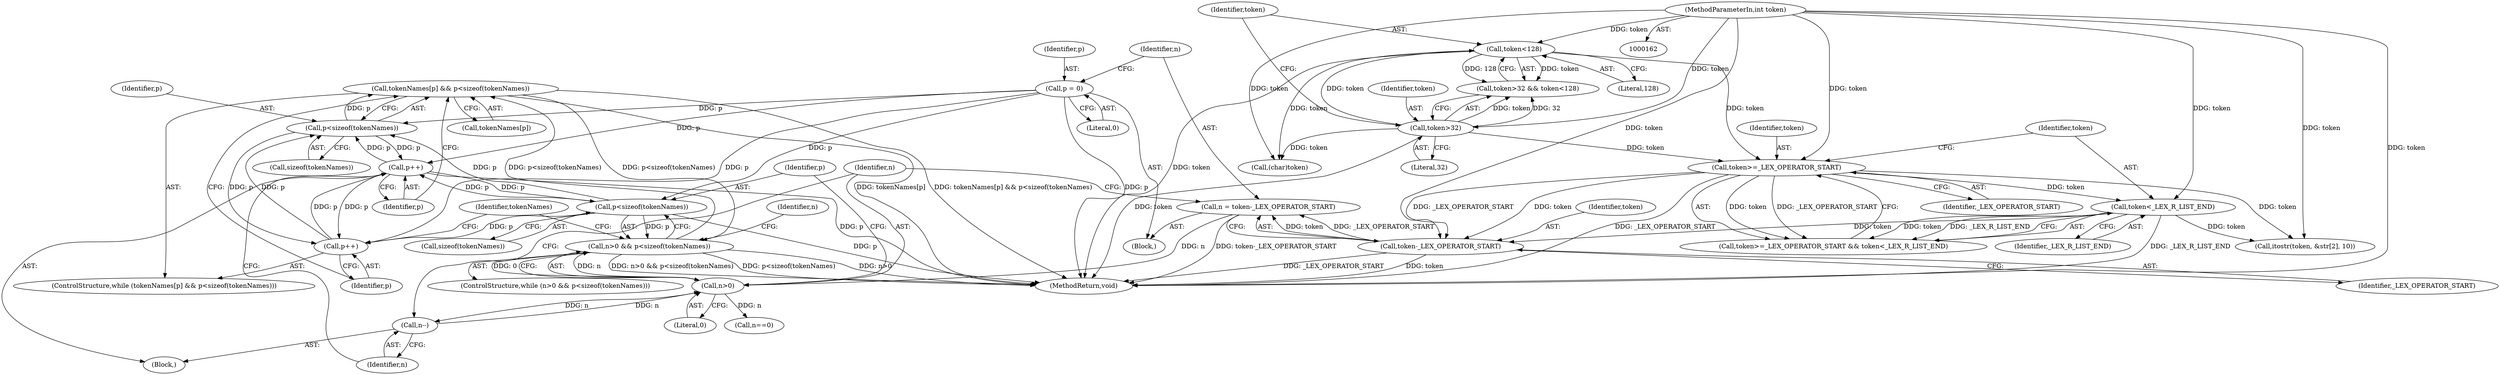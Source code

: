 digraph "0_Espruino_0a7619875bf79877907205f6bee08465b89ff10b_0@API" {
"1000303" [label="(Call,tokenNames[p] && p<sizeof(tokenNames))"];
"1000307" [label="(Call,p<sizeof(tokenNames))"];
"1000297" [label="(Call,p<sizeof(tokenNames))"];
"1000283" [label="(Call,p = 0)"];
"1000313" [label="(Call,p++)"];
"1000311" [label="(Call,p++)"];
"1000293" [label="(Call,n>0 && p<sizeof(tokenNames))"];
"1000294" [label="(Call,n>0)"];
"1000315" [label="(Call,n--)"];
"1000287" [label="(Call,n = token-_LEX_OPERATOR_START)"];
"1000289" [label="(Call,token-_LEX_OPERATOR_START)"];
"1000274" [label="(Call,token>=_LEX_OPERATOR_START)"];
"1000172" [label="(Call,token<128)"];
"1000169" [label="(Call,token>32)"];
"1000163" [label="(MethodParameterIn,int token)"];
"1000277" [label="(Call,token<_LEX_R_LIST_END)"];
"1000303" [label="(Call,tokenNames[p] && p<sizeof(tokenNames))"];
"1000296" [label="(Literal,0)"];
"1000295" [label="(Identifier,n)"];
"1000305" [label="(Identifier,tokenNames)"];
"1000275" [label="(Identifier,token)"];
"1000289" [label="(Call,token-_LEX_OPERATOR_START)"];
"1000307" [label="(Call,p<sizeof(tokenNames))"];
"1000303" [label="(Call,tokenNames[p] && p<sizeof(tokenNames))"];
"1000298" [label="(Identifier,p)"];
"1000169" [label="(Call,token>32)"];
"1000318" [label="(Call,n==0)"];
"1000309" [label="(Call,sizeof(tokenNames))"];
"1000315" [label="(Call,n--)"];
"1000285" [label="(Literal,0)"];
"1000278" [label="(Identifier,token)"];
"1000276" [label="(Identifier,_LEX_OPERATOR_START)"];
"1000274" [label="(Call,token>=_LEX_OPERATOR_START)"];
"1000280" [label="(Block,)"];
"1000312" [label="(Identifier,p)"];
"1000319" [label="(Identifier,n)"];
"1000308" [label="(Identifier,p)"];
"1000174" [label="(Literal,128)"];
"1000311" [label="(Call,p++)"];
"1000273" [label="(Call,token>=_LEX_OPERATOR_START && token<_LEX_R_LIST_END)"];
"1000313" [label="(Call,p++)"];
"1000284" [label="(Identifier,p)"];
"1000292" [label="(ControlStructure,while (n>0 && p<sizeof(tokenNames)))"];
"1000287" [label="(Call,n = token-_LEX_OPERATOR_START)"];
"1000171" [label="(Literal,32)"];
"1000189" [label="(Call,(char)token)"];
"1000304" [label="(Call,tokenNames[p])"];
"1000173" [label="(Identifier,token)"];
"1000302" [label="(ControlStructure,while (tokenNames[p] && p<sizeof(tokenNames)))"];
"1000299" [label="(Call,sizeof(tokenNames))"];
"1000301" [label="(Block,)"];
"1000277" [label="(Call,token<_LEX_R_LIST_END)"];
"1000337" [label="(Call,itostr(token, &str[2], 10))"];
"1000297" [label="(Call,p<sizeof(tokenNames))"];
"1000170" [label="(Identifier,token)"];
"1000279" [label="(Identifier,_LEX_R_LIST_END)"];
"1000291" [label="(Identifier,_LEX_OPERATOR_START)"];
"1000348" [label="(MethodReturn,void)"];
"1000283" [label="(Call,p = 0)"];
"1000293" [label="(Call,n>0 && p<sizeof(tokenNames))"];
"1000290" [label="(Identifier,token)"];
"1000288" [label="(Identifier,n)"];
"1000294" [label="(Call,n>0)"];
"1000168" [label="(Call,token>32 && token<128)"];
"1000163" [label="(MethodParameterIn,int token)"];
"1000316" [label="(Identifier,n)"];
"1000314" [label="(Identifier,p)"];
"1000172" [label="(Call,token<128)"];
"1000303" -> "1000302"  [label="AST: "];
"1000303" -> "1000304"  [label="CFG: "];
"1000303" -> "1000307"  [label="CFG: "];
"1000304" -> "1000303"  [label="AST: "];
"1000307" -> "1000303"  [label="AST: "];
"1000312" -> "1000303"  [label="CFG: "];
"1000314" -> "1000303"  [label="CFG: "];
"1000303" -> "1000348"  [label="DDG: tokenNames[p]"];
"1000303" -> "1000348"  [label="DDG: tokenNames[p] && p<sizeof(tokenNames)"];
"1000303" -> "1000293"  [label="DDG: p<sizeof(tokenNames)"];
"1000307" -> "1000303"  [label="DDG: p"];
"1000293" -> "1000303"  [label="DDG: p<sizeof(tokenNames)"];
"1000307" -> "1000309"  [label="CFG: "];
"1000308" -> "1000307"  [label="AST: "];
"1000309" -> "1000307"  [label="AST: "];
"1000297" -> "1000307"  [label="DDG: p"];
"1000311" -> "1000307"  [label="DDG: p"];
"1000283" -> "1000307"  [label="DDG: p"];
"1000313" -> "1000307"  [label="DDG: p"];
"1000307" -> "1000311"  [label="DDG: p"];
"1000307" -> "1000313"  [label="DDG: p"];
"1000297" -> "1000293"  [label="AST: "];
"1000297" -> "1000299"  [label="CFG: "];
"1000298" -> "1000297"  [label="AST: "];
"1000299" -> "1000297"  [label="AST: "];
"1000293" -> "1000297"  [label="CFG: "];
"1000297" -> "1000348"  [label="DDG: p"];
"1000297" -> "1000293"  [label="DDG: p"];
"1000283" -> "1000297"  [label="DDG: p"];
"1000313" -> "1000297"  [label="DDG: p"];
"1000297" -> "1000311"  [label="DDG: p"];
"1000297" -> "1000313"  [label="DDG: p"];
"1000283" -> "1000280"  [label="AST: "];
"1000283" -> "1000285"  [label="CFG: "];
"1000284" -> "1000283"  [label="AST: "];
"1000285" -> "1000283"  [label="AST: "];
"1000288" -> "1000283"  [label="CFG: "];
"1000283" -> "1000348"  [label="DDG: p"];
"1000283" -> "1000311"  [label="DDG: p"];
"1000283" -> "1000313"  [label="DDG: p"];
"1000313" -> "1000301"  [label="AST: "];
"1000313" -> "1000314"  [label="CFG: "];
"1000314" -> "1000313"  [label="AST: "];
"1000316" -> "1000313"  [label="CFG: "];
"1000313" -> "1000348"  [label="DDG: p"];
"1000313" -> "1000311"  [label="DDG: p"];
"1000311" -> "1000313"  [label="DDG: p"];
"1000311" -> "1000302"  [label="AST: "];
"1000311" -> "1000312"  [label="CFG: "];
"1000312" -> "1000311"  [label="AST: "];
"1000305" -> "1000311"  [label="CFG: "];
"1000293" -> "1000292"  [label="AST: "];
"1000293" -> "1000294"  [label="CFG: "];
"1000294" -> "1000293"  [label="AST: "];
"1000305" -> "1000293"  [label="CFG: "];
"1000319" -> "1000293"  [label="CFG: "];
"1000293" -> "1000348"  [label="DDG: n>0"];
"1000293" -> "1000348"  [label="DDG: n>0 && p<sizeof(tokenNames)"];
"1000293" -> "1000348"  [label="DDG: p<sizeof(tokenNames)"];
"1000294" -> "1000293"  [label="DDG: n"];
"1000294" -> "1000293"  [label="DDG: 0"];
"1000294" -> "1000296"  [label="CFG: "];
"1000295" -> "1000294"  [label="AST: "];
"1000296" -> "1000294"  [label="AST: "];
"1000298" -> "1000294"  [label="CFG: "];
"1000315" -> "1000294"  [label="DDG: n"];
"1000287" -> "1000294"  [label="DDG: n"];
"1000294" -> "1000315"  [label="DDG: n"];
"1000294" -> "1000318"  [label="DDG: n"];
"1000315" -> "1000301"  [label="AST: "];
"1000315" -> "1000316"  [label="CFG: "];
"1000316" -> "1000315"  [label="AST: "];
"1000295" -> "1000315"  [label="CFG: "];
"1000287" -> "1000280"  [label="AST: "];
"1000287" -> "1000289"  [label="CFG: "];
"1000288" -> "1000287"  [label="AST: "];
"1000289" -> "1000287"  [label="AST: "];
"1000295" -> "1000287"  [label="CFG: "];
"1000287" -> "1000348"  [label="DDG: token-_LEX_OPERATOR_START"];
"1000289" -> "1000287"  [label="DDG: token"];
"1000289" -> "1000287"  [label="DDG: _LEX_OPERATOR_START"];
"1000289" -> "1000291"  [label="CFG: "];
"1000290" -> "1000289"  [label="AST: "];
"1000291" -> "1000289"  [label="AST: "];
"1000289" -> "1000348"  [label="DDG: _LEX_OPERATOR_START"];
"1000289" -> "1000348"  [label="DDG: token"];
"1000274" -> "1000289"  [label="DDG: token"];
"1000274" -> "1000289"  [label="DDG: _LEX_OPERATOR_START"];
"1000277" -> "1000289"  [label="DDG: token"];
"1000163" -> "1000289"  [label="DDG: token"];
"1000274" -> "1000273"  [label="AST: "];
"1000274" -> "1000276"  [label="CFG: "];
"1000275" -> "1000274"  [label="AST: "];
"1000276" -> "1000274"  [label="AST: "];
"1000278" -> "1000274"  [label="CFG: "];
"1000273" -> "1000274"  [label="CFG: "];
"1000274" -> "1000348"  [label="DDG: _LEX_OPERATOR_START"];
"1000274" -> "1000273"  [label="DDG: token"];
"1000274" -> "1000273"  [label="DDG: _LEX_OPERATOR_START"];
"1000172" -> "1000274"  [label="DDG: token"];
"1000169" -> "1000274"  [label="DDG: token"];
"1000163" -> "1000274"  [label="DDG: token"];
"1000274" -> "1000277"  [label="DDG: token"];
"1000274" -> "1000337"  [label="DDG: token"];
"1000172" -> "1000168"  [label="AST: "];
"1000172" -> "1000174"  [label="CFG: "];
"1000173" -> "1000172"  [label="AST: "];
"1000174" -> "1000172"  [label="AST: "];
"1000168" -> "1000172"  [label="CFG: "];
"1000172" -> "1000348"  [label="DDG: token"];
"1000172" -> "1000168"  [label="DDG: token"];
"1000172" -> "1000168"  [label="DDG: 128"];
"1000169" -> "1000172"  [label="DDG: token"];
"1000163" -> "1000172"  [label="DDG: token"];
"1000172" -> "1000189"  [label="DDG: token"];
"1000169" -> "1000168"  [label="AST: "];
"1000169" -> "1000171"  [label="CFG: "];
"1000170" -> "1000169"  [label="AST: "];
"1000171" -> "1000169"  [label="AST: "];
"1000173" -> "1000169"  [label="CFG: "];
"1000168" -> "1000169"  [label="CFG: "];
"1000169" -> "1000348"  [label="DDG: token"];
"1000169" -> "1000168"  [label="DDG: token"];
"1000169" -> "1000168"  [label="DDG: 32"];
"1000163" -> "1000169"  [label="DDG: token"];
"1000169" -> "1000189"  [label="DDG: token"];
"1000163" -> "1000162"  [label="AST: "];
"1000163" -> "1000348"  [label="DDG: token"];
"1000163" -> "1000189"  [label="DDG: token"];
"1000163" -> "1000277"  [label="DDG: token"];
"1000163" -> "1000337"  [label="DDG: token"];
"1000277" -> "1000273"  [label="AST: "];
"1000277" -> "1000279"  [label="CFG: "];
"1000278" -> "1000277"  [label="AST: "];
"1000279" -> "1000277"  [label="AST: "];
"1000273" -> "1000277"  [label="CFG: "];
"1000277" -> "1000348"  [label="DDG: _LEX_R_LIST_END"];
"1000277" -> "1000273"  [label="DDG: token"];
"1000277" -> "1000273"  [label="DDG: _LEX_R_LIST_END"];
"1000277" -> "1000337"  [label="DDG: token"];
}
